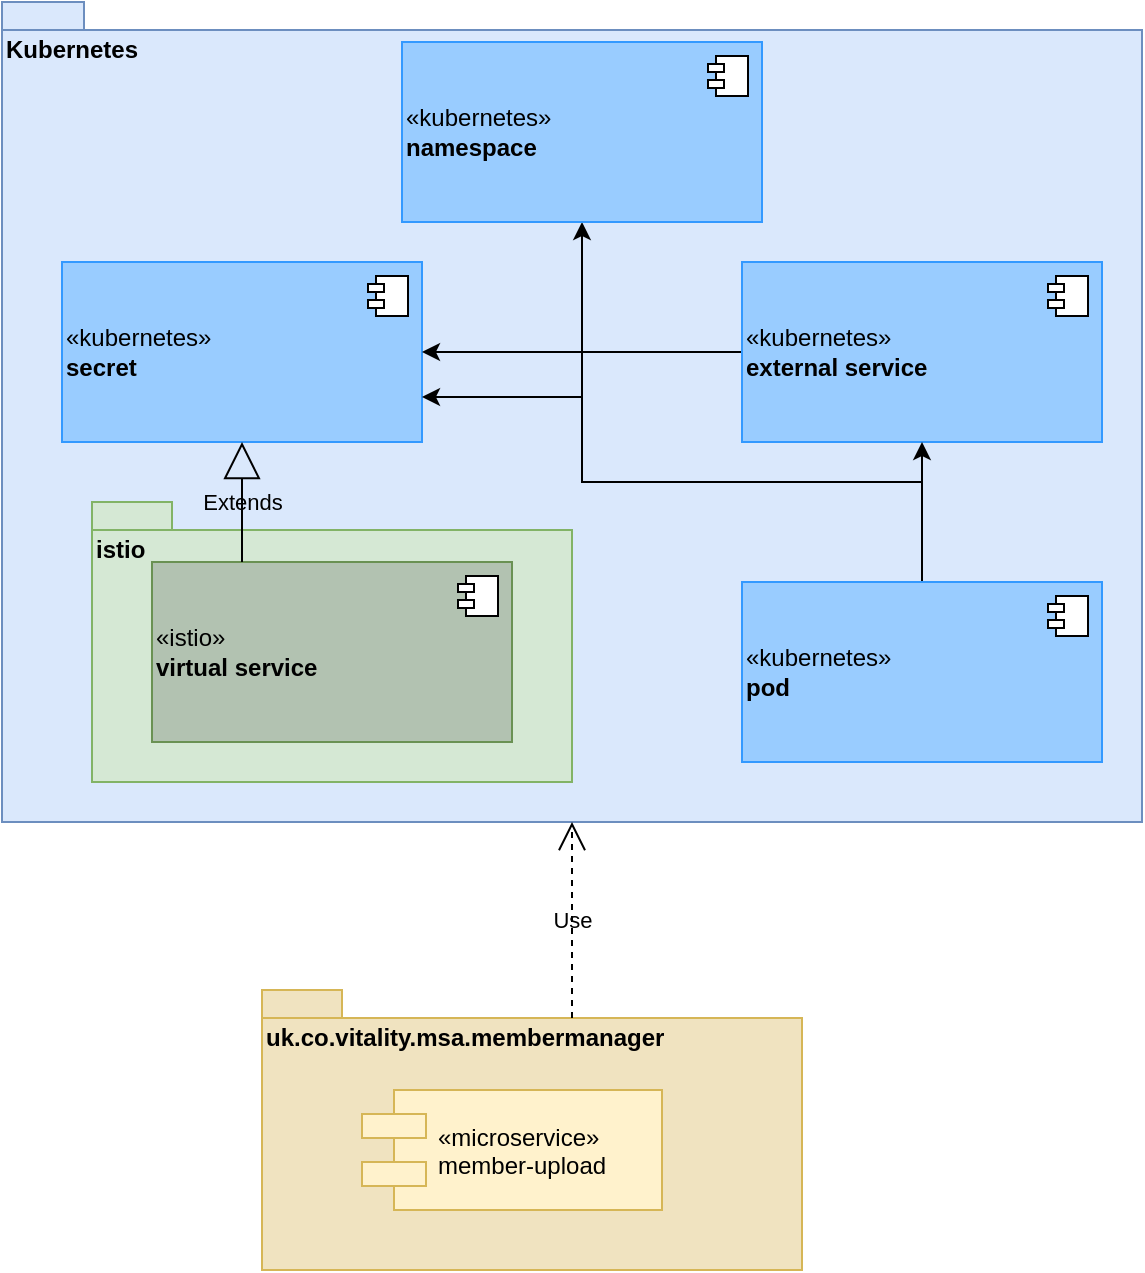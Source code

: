 <mxfile version="12.1.9" type="github" pages="1">
  <diagram id="CBbktbOBXvS9cst6_eql" name="Page-1">
    <mxGraphModel dx="1295" dy="721" grid="1" gridSize="10" guides="1" tooltips="1" connect="1" arrows="1" fold="1" page="1" pageScale="1" pageWidth="827" pageHeight="1169" math="0" shadow="0">
      <root>
        <mxCell id="0"/>
        <mxCell id="1" parent="0"/>
        <mxCell id="11jOBxVTlYkv2niFwlN6-1" value="Kubernetes" style="shape=folder;fontStyle=1;spacingTop=10;tabWidth=40;tabHeight=14;tabPosition=left;html=1;align=left;verticalAlign=top;fillColor=#dae8fc;strokeColor=#6c8ebf;" vertex="1" parent="1">
          <mxGeometry x="140" y="20" width="570" height="410" as="geometry"/>
        </mxCell>
        <mxCell id="11jOBxVTlYkv2niFwlN6-2" value="«kubernetes»&lt;br&gt;&lt;b&gt;secret&lt;/b&gt;" style="html=1;align=left;fillColor=#99CCFF;strokeColor=#3399FF;" vertex="1" parent="1">
          <mxGeometry x="170" y="150" width="180" height="90" as="geometry"/>
        </mxCell>
        <mxCell id="11jOBxVTlYkv2niFwlN6-3" value="" style="shape=component;jettyWidth=8;jettyHeight=4;" vertex="1" parent="11jOBxVTlYkv2niFwlN6-2">
          <mxGeometry x="1" width="20" height="20" relative="1" as="geometry">
            <mxPoint x="-27" y="7" as="offset"/>
          </mxGeometry>
        </mxCell>
        <mxCell id="11jOBxVTlYkv2niFwlN6-9" style="edgeStyle=orthogonalEdgeStyle;rounded=0;orthogonalLoop=1;jettySize=auto;html=1;" edge="1" parent="1" source="11jOBxVTlYkv2niFwlN6-4" target="11jOBxVTlYkv2niFwlN6-2">
          <mxGeometry relative="1" as="geometry"/>
        </mxCell>
        <mxCell id="11jOBxVTlYkv2niFwlN6-4" value="«kubernetes»&lt;br&gt;&lt;b&gt;external service&lt;/b&gt;" style="html=1;align=left;fillColor=#99CCFF;strokeColor=#3399FF;" vertex="1" parent="1">
          <mxGeometry x="510" y="150" width="180" height="90" as="geometry"/>
        </mxCell>
        <mxCell id="11jOBxVTlYkv2niFwlN6-5" value="" style="shape=component;jettyWidth=8;jettyHeight=4;" vertex="1" parent="11jOBxVTlYkv2niFwlN6-4">
          <mxGeometry x="1" width="20" height="20" relative="1" as="geometry">
            <mxPoint x="-27" y="7" as="offset"/>
          </mxGeometry>
        </mxCell>
        <mxCell id="11jOBxVTlYkv2niFwlN6-6" value="istio" style="shape=folder;fontStyle=1;spacingTop=10;tabWidth=40;tabHeight=14;tabPosition=left;html=1;align=left;verticalAlign=top;fillColor=#d5e8d4;strokeColor=#82b366;" vertex="1" parent="1">
          <mxGeometry x="185" y="270" width="240" height="140" as="geometry"/>
        </mxCell>
        <mxCell id="11jOBxVTlYkv2niFwlN6-7" value="«istio»&lt;br&gt;&lt;b&gt;virtual service&lt;/b&gt;" style="html=1;align=left;fillColor=#B2C2B1;strokeColor=#6A9153;" vertex="1" parent="1">
          <mxGeometry x="215" y="300" width="180" height="90" as="geometry"/>
        </mxCell>
        <mxCell id="11jOBxVTlYkv2niFwlN6-8" value="" style="shape=component;jettyWidth=8;jettyHeight=4;" vertex="1" parent="11jOBxVTlYkv2niFwlN6-7">
          <mxGeometry x="1" width="20" height="20" relative="1" as="geometry">
            <mxPoint x="-27" y="7" as="offset"/>
          </mxGeometry>
        </mxCell>
        <mxCell id="11jOBxVTlYkv2niFwlN6-11" value="Extends" style="endArrow=block;endSize=16;endFill=0;html=1;entryX=0.5;entryY=1;entryDx=0;entryDy=0;exitX=0.25;exitY=0;exitDx=0;exitDy=0;labelBackgroundColor=none;" edge="1" parent="1" source="11jOBxVTlYkv2niFwlN6-7" target="11jOBxVTlYkv2niFwlN6-2">
          <mxGeometry width="160" relative="1" as="geometry">
            <mxPoint x="140" y="470" as="sourcePoint"/>
            <mxPoint x="300" y="470" as="targetPoint"/>
          </mxGeometry>
        </mxCell>
        <mxCell id="11jOBxVTlYkv2niFwlN6-15" style="edgeStyle=orthogonalEdgeStyle;rounded=0;orthogonalLoop=1;jettySize=auto;html=1;labelBackgroundColor=none;" edge="1" parent="1" source="11jOBxVTlYkv2niFwlN6-13" target="11jOBxVTlYkv2niFwlN6-4">
          <mxGeometry relative="1" as="geometry"/>
        </mxCell>
        <mxCell id="11jOBxVTlYkv2niFwlN6-16" style="edgeStyle=orthogonalEdgeStyle;rounded=0;orthogonalLoop=1;jettySize=auto;html=1;entryX=1;entryY=0.75;entryDx=0;entryDy=0;labelBackgroundColor=none;" edge="1" parent="1" source="11jOBxVTlYkv2niFwlN6-13" target="11jOBxVTlYkv2niFwlN6-2">
          <mxGeometry relative="1" as="geometry">
            <Array as="points">
              <mxPoint x="600" y="260"/>
              <mxPoint x="430" y="260"/>
              <mxPoint x="430" y="218"/>
            </Array>
          </mxGeometry>
        </mxCell>
        <mxCell id="11jOBxVTlYkv2niFwlN6-22" style="edgeStyle=orthogonalEdgeStyle;rounded=0;orthogonalLoop=1;jettySize=auto;html=1;entryX=0.5;entryY=1;entryDx=0;entryDy=0;labelBackgroundColor=none;" edge="1" parent="1" source="11jOBxVTlYkv2niFwlN6-13" target="11jOBxVTlYkv2niFwlN6-20">
          <mxGeometry relative="1" as="geometry">
            <Array as="points">
              <mxPoint x="600" y="260"/>
              <mxPoint x="430" y="260"/>
            </Array>
          </mxGeometry>
        </mxCell>
        <mxCell id="11jOBxVTlYkv2niFwlN6-13" value="«kubernetes»&lt;br&gt;&lt;b&gt;pod&lt;/b&gt;" style="html=1;align=left;fillColor=#99CCFF;strokeColor=#3399FF;" vertex="1" parent="1">
          <mxGeometry x="510" y="310" width="180" height="90" as="geometry"/>
        </mxCell>
        <mxCell id="11jOBxVTlYkv2niFwlN6-14" value="" style="shape=component;jettyWidth=8;jettyHeight=4;" vertex="1" parent="11jOBxVTlYkv2niFwlN6-13">
          <mxGeometry x="1" width="20" height="20" relative="1" as="geometry">
            <mxPoint x="-27" y="7" as="offset"/>
          </mxGeometry>
        </mxCell>
        <mxCell id="11jOBxVTlYkv2niFwlN6-17" value="uk.co.vitality.msa.membermanager" style="shape=folder;fontStyle=1;spacingTop=10;tabWidth=40;tabHeight=14;tabPosition=left;html=1;strokeColor=#d6b656;fillColor=#F0E3C0;align=left;verticalAlign=top;" vertex="1" parent="1">
          <mxGeometry x="270" y="514" width="270" height="140" as="geometry"/>
        </mxCell>
        <mxCell id="11jOBxVTlYkv2niFwlN6-12" value="«microservice»&#xa;member-upload" style="shape=component;align=left;spacingLeft=36;strokeColor=#d6b656;fillColor=#fff2cc;" vertex="1" parent="1">
          <mxGeometry x="320" y="564" width="150" height="60" as="geometry"/>
        </mxCell>
        <mxCell id="11jOBxVTlYkv2niFwlN6-20" value="«kubernetes»&lt;br&gt;&lt;b&gt;namespace&lt;/b&gt;" style="html=1;align=left;fillColor=#99CCFF;strokeColor=#3399FF;" vertex="1" parent="1">
          <mxGeometry x="340" y="40" width="180" height="90" as="geometry"/>
        </mxCell>
        <mxCell id="11jOBxVTlYkv2niFwlN6-21" value="" style="shape=component;jettyWidth=8;jettyHeight=4;" vertex="1" parent="11jOBxVTlYkv2niFwlN6-20">
          <mxGeometry x="1" width="20" height="20" relative="1" as="geometry">
            <mxPoint x="-27" y="7" as="offset"/>
          </mxGeometry>
        </mxCell>
        <mxCell id="11jOBxVTlYkv2niFwlN6-23" value="Use" style="endArrow=open;endSize=12;dashed=1;html=1;labelBackgroundColor=none;entryX=0.5;entryY=1;entryDx=0;entryDy=0;entryPerimeter=0;exitX=0;exitY=0;exitDx=155;exitDy=14;exitPerimeter=0;" edge="1" parent="1" source="11jOBxVTlYkv2niFwlN6-17" target="11jOBxVTlYkv2niFwlN6-1">
          <mxGeometry width="160" relative="1" as="geometry">
            <mxPoint x="250" y="710" as="sourcePoint"/>
            <mxPoint x="410" y="710" as="targetPoint"/>
          </mxGeometry>
        </mxCell>
      </root>
    </mxGraphModel>
  </diagram>
</mxfile>
